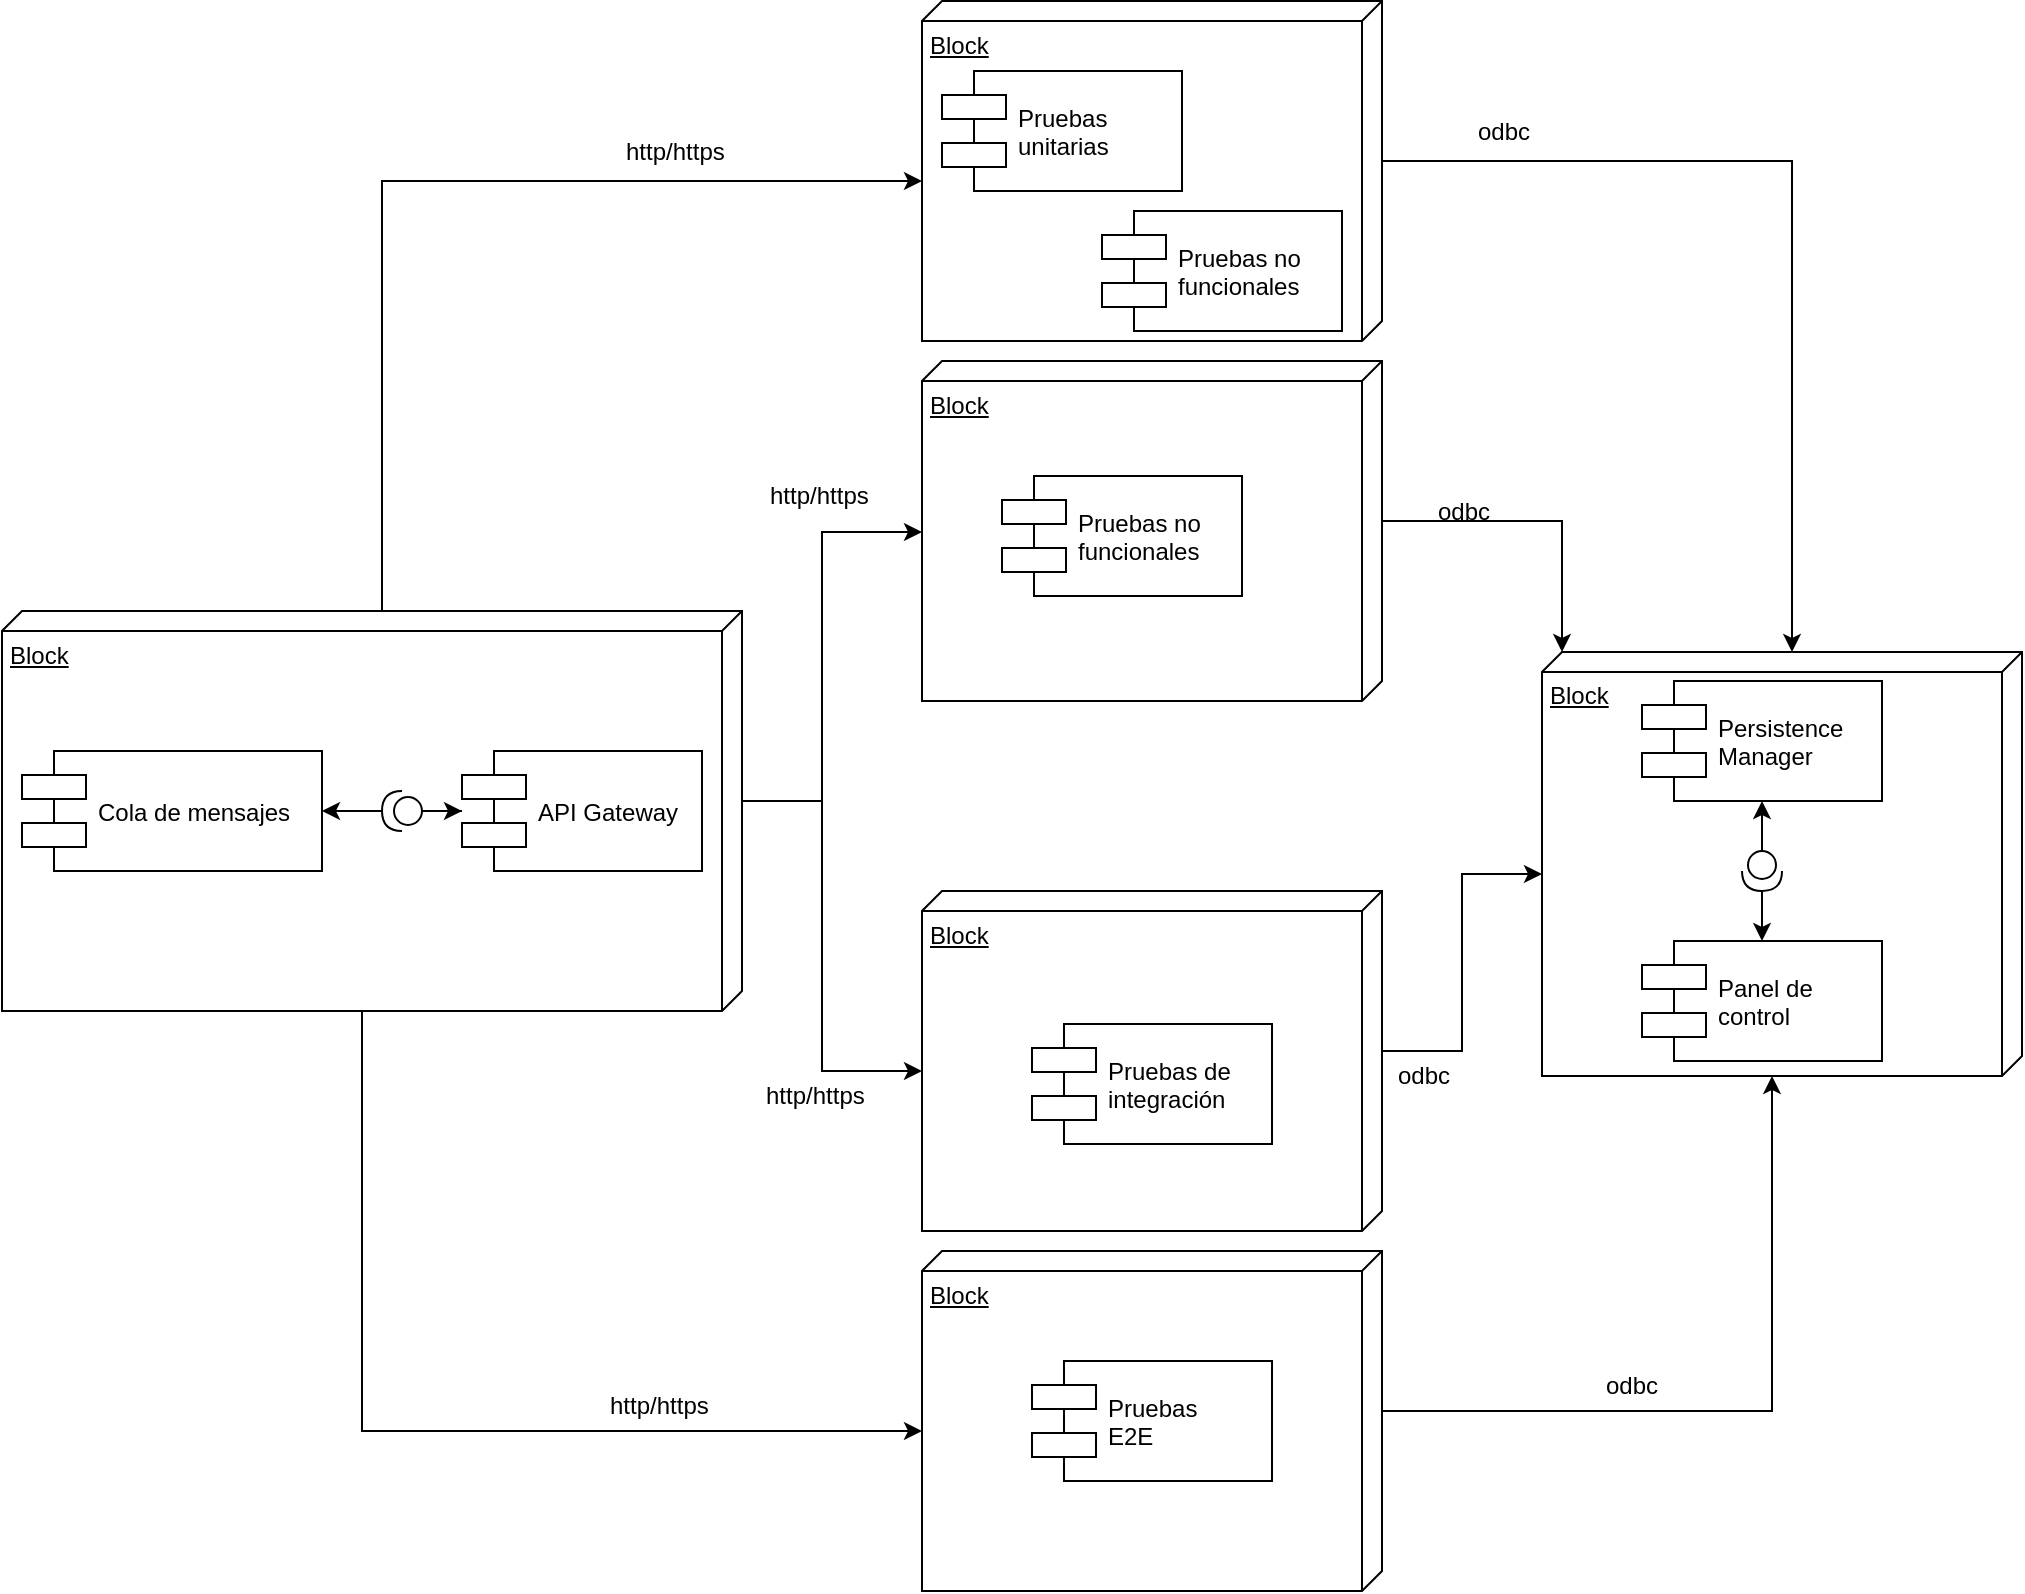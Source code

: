 <mxfile version="11.1.4" type="device"><diagram id="aY_K847EyMeKXDKdGplW" name="Page-1"><mxGraphModel dx="1646" dy="931" grid="1" gridSize="10" guides="1" tooltips="1" connect="1" arrows="1" fold="1" page="1" pageScale="1" pageWidth="827" pageHeight="1169" math="0" shadow="0"><root><mxCell id="0"/><mxCell id="1" parent="0"/><mxCell id="lZDjP8A5_pKXEH0jAWgb-29" style="edgeStyle=orthogonalEdgeStyle;rounded=0;orthogonalLoop=1;jettySize=auto;html=1;exitX=0;exitY=0;exitDx=0;exitDy=180;exitPerimeter=0;entryX=0;entryY=0;entryDx=90;entryDy=230;entryPerimeter=0;" edge="1" parent="1" source="lZDjP8A5_pKXEH0jAWgb-10" target="lZDjP8A5_pKXEH0jAWgb-13"><mxGeometry relative="1" as="geometry"/></mxCell><mxCell id="lZDjP8A5_pKXEH0jAWgb-30" style="edgeStyle=orthogonalEdgeStyle;rounded=0;orthogonalLoop=1;jettySize=auto;html=1;exitX=0;exitY=0;exitDx=95;exitDy=0;exitPerimeter=0;" edge="1" parent="1" source="lZDjP8A5_pKXEH0jAWgb-10" target="lZDjP8A5_pKXEH0jAWgb-16"><mxGeometry relative="1" as="geometry"><Array as="points"><mxPoint x="450" y="413"/><mxPoint x="450" y="278"/></Array></mxGeometry></mxCell><mxCell id="lZDjP8A5_pKXEH0jAWgb-31" style="edgeStyle=orthogonalEdgeStyle;rounded=0;orthogonalLoop=1;jettySize=auto;html=1;entryX=0;entryY=0;entryDx=90;entryDy=230;entryPerimeter=0;exitX=0;exitY=0;exitDx=95;exitDy=0;exitPerimeter=0;" edge="1" parent="1" source="lZDjP8A5_pKXEH0jAWgb-10" target="lZDjP8A5_pKXEH0jAWgb-17"><mxGeometry relative="1" as="geometry"><mxPoint x="380" y="537.5" as="sourcePoint"/><Array as="points"><mxPoint x="450" y="413"/><mxPoint x="450" y="548"/></Array></mxGeometry></mxCell><mxCell id="lZDjP8A5_pKXEH0jAWgb-42" style="edgeStyle=orthogonalEdgeStyle;rounded=0;orthogonalLoop=1;jettySize=auto;html=1;exitX=0;exitY=0;exitDx=200;exitDy=190;exitPerimeter=0;entryX=0;entryY=0;entryDx=90;entryDy=230;entryPerimeter=0;" edge="1" parent="1" source="lZDjP8A5_pKXEH0jAWgb-10" target="lZDjP8A5_pKXEH0jAWgb-18"><mxGeometry relative="1" as="geometry"/></mxCell><mxCell id="lZDjP8A5_pKXEH0jAWgb-10" value="Block" style="verticalAlign=top;align=left;spacingTop=8;spacingLeft=2;spacingRight=12;shape=cube;size=10;direction=south;fontStyle=4;html=1;" vertex="1" parent="1"><mxGeometry x="40" y="317.5" width="370" height="200" as="geometry"/></mxCell><mxCell id="lZDjP8A5_pKXEH0jAWgb-57" style="edgeStyle=orthogonalEdgeStyle;rounded=0;orthogonalLoop=1;jettySize=auto;html=1;exitX=0;exitY=0;exitDx=80;exitDy=0;exitPerimeter=0;entryX=0;entryY=0;entryDx=0;entryDy=115;entryPerimeter=0;" edge="1" parent="1" source="lZDjP8A5_pKXEH0jAWgb-13" target="lZDjP8A5_pKXEH0jAWgb-43"><mxGeometry relative="1" as="geometry"/></mxCell><mxCell id="lZDjP8A5_pKXEH0jAWgb-13" value="Block" style="verticalAlign=top;align=left;spacingTop=8;spacingLeft=2;spacingRight=12;shape=cube;size=10;direction=south;fontStyle=4;html=1;" vertex="1" parent="1"><mxGeometry x="500" y="12.5" width="230" height="170" as="geometry"/></mxCell><mxCell id="lZDjP8A5_pKXEH0jAWgb-15" value="Pruebas&#10;unitarias" style="shape=component;align=left;spacingLeft=36;" vertex="1" parent="1"><mxGeometry x="510" y="47.5" width="120" height="60" as="geometry"/></mxCell><mxCell id="lZDjP8A5_pKXEH0jAWgb-58" style="edgeStyle=orthogonalEdgeStyle;rounded=0;orthogonalLoop=1;jettySize=auto;html=1;exitX=0;exitY=0;exitDx=80;exitDy=0;exitPerimeter=0;entryX=0;entryY=0;entryDx=0;entryDy=230;entryPerimeter=0;" edge="1" parent="1" source="lZDjP8A5_pKXEH0jAWgb-16" target="lZDjP8A5_pKXEH0jAWgb-43"><mxGeometry relative="1" as="geometry"/></mxCell><mxCell id="lZDjP8A5_pKXEH0jAWgb-16" value="Block" style="verticalAlign=top;align=left;spacingTop=8;spacingLeft=2;spacingRight=12;shape=cube;size=10;direction=south;fontStyle=4;html=1;" vertex="1" parent="1"><mxGeometry x="500" y="192.5" width="230" height="170" as="geometry"/></mxCell><mxCell id="lZDjP8A5_pKXEH0jAWgb-59" style="edgeStyle=orthogonalEdgeStyle;rounded=0;orthogonalLoop=1;jettySize=auto;html=1;exitX=0;exitY=0;exitDx=80;exitDy=0;exitPerimeter=0;entryX=0;entryY=0;entryDx=111;entryDy=240;entryPerimeter=0;" edge="1" parent="1" source="lZDjP8A5_pKXEH0jAWgb-17" target="lZDjP8A5_pKXEH0jAWgb-43"><mxGeometry relative="1" as="geometry"/></mxCell><mxCell id="lZDjP8A5_pKXEH0jAWgb-17" value="Block" style="verticalAlign=top;align=left;spacingTop=8;spacingLeft=2;spacingRight=12;shape=cube;size=10;direction=south;fontStyle=4;html=1;" vertex="1" parent="1"><mxGeometry x="500" y="457.5" width="230" height="170" as="geometry"/></mxCell><mxCell id="lZDjP8A5_pKXEH0jAWgb-60" style="edgeStyle=orthogonalEdgeStyle;rounded=0;orthogonalLoop=1;jettySize=auto;html=1;exitX=0;exitY=0;exitDx=80;exitDy=0;exitPerimeter=0;entryX=0;entryY=0;entryDx=212;entryDy=125;entryPerimeter=0;" edge="1" parent="1" source="lZDjP8A5_pKXEH0jAWgb-18" target="lZDjP8A5_pKXEH0jAWgb-43"><mxGeometry relative="1" as="geometry"/></mxCell><mxCell id="lZDjP8A5_pKXEH0jAWgb-18" value="Block" style="verticalAlign=top;align=left;spacingTop=8;spacingLeft=2;spacingRight=12;shape=cube;size=10;direction=south;fontStyle=4;html=1;" vertex="1" parent="1"><mxGeometry x="500" y="637.5" width="230" height="170" as="geometry"/></mxCell><mxCell id="lZDjP8A5_pKXEH0jAWgb-19" value="Pruebas no&#10;funcionales" style="shape=component;align=left;spacingLeft=36;" vertex="1" parent="1"><mxGeometry x="590" y="117.5" width="120" height="60" as="geometry"/></mxCell><mxCell id="lZDjP8A5_pKXEH0jAWgb-20" value="Pruebas no&#10;funcionales" style="shape=component;align=left;spacingLeft=36;" vertex="1" parent="1"><mxGeometry x="540" y="250" width="120" height="60" as="geometry"/></mxCell><mxCell id="lZDjP8A5_pKXEH0jAWgb-22" value="Pruebas de &#10;integración" style="shape=component;align=left;spacingLeft=36;" vertex="1" parent="1"><mxGeometry x="555" y="524" width="120" height="60" as="geometry"/></mxCell><mxCell id="lZDjP8A5_pKXEH0jAWgb-24" value="Pruebas&#10;E2E" style="shape=component;align=left;spacingLeft=36;" vertex="1" parent="1"><mxGeometry x="555" y="692.5" width="120" height="60" as="geometry"/></mxCell><mxCell id="lZDjP8A5_pKXEH0jAWgb-33" value="http/https" style="text;html=1;resizable=0;points=[];autosize=1;align=left;verticalAlign=top;spacingTop=-4;" vertex="1" parent="1"><mxGeometry x="342" y="704.5" width="60" height="20" as="geometry"/></mxCell><mxCell id="lZDjP8A5_pKXEH0jAWgb-34" value="http/https" style="text;html=1;resizable=0;points=[];autosize=1;align=left;verticalAlign=top;spacingTop=-4;" vertex="1" parent="1"><mxGeometry x="420" y="550" width="60" height="20" as="geometry"/></mxCell><mxCell id="lZDjP8A5_pKXEH0jAWgb-35" value="http/https" style="text;html=1;resizable=0;points=[];autosize=1;align=left;verticalAlign=top;spacingTop=-4;" vertex="1" parent="1"><mxGeometry x="422" y="250" width="60" height="20" as="geometry"/></mxCell><mxCell id="lZDjP8A5_pKXEH0jAWgb-36" value="http/https" style="text;html=1;resizable=0;points=[];autosize=1;align=left;verticalAlign=top;spacingTop=-4;" vertex="1" parent="1"><mxGeometry x="350" y="77.5" width="60" height="20" as="geometry"/></mxCell><mxCell id="lZDjP8A5_pKXEH0jAWgb-37" value="Cola de mensajes" style="shape=component;align=left;spacingLeft=36;" vertex="1" parent="1"><mxGeometry x="50" y="387.5" width="150" height="60" as="geometry"/></mxCell><mxCell id="lZDjP8A5_pKXEH0jAWgb-38" value="API Gateway" style="shape=component;align=left;spacingLeft=36;" vertex="1" parent="1"><mxGeometry x="270" y="387.5" width="120" height="60" as="geometry"/></mxCell><mxCell id="lZDjP8A5_pKXEH0jAWgb-40" style="edgeStyle=orthogonalEdgeStyle;rounded=0;orthogonalLoop=1;jettySize=auto;html=1;exitX=1;exitY=0.5;exitDx=0;exitDy=0;exitPerimeter=0;" edge="1" parent="1" source="lZDjP8A5_pKXEH0jAWgb-39" target="lZDjP8A5_pKXEH0jAWgb-37"><mxGeometry relative="1" as="geometry"/></mxCell><mxCell id="lZDjP8A5_pKXEH0jAWgb-41" value="" style="edgeStyle=orthogonalEdgeStyle;rounded=0;orthogonalLoop=1;jettySize=auto;html=1;" edge="1" parent="1" source="lZDjP8A5_pKXEH0jAWgb-39" target="lZDjP8A5_pKXEH0jAWgb-38"><mxGeometry relative="1" as="geometry"/></mxCell><mxCell id="lZDjP8A5_pKXEH0jAWgb-39" value="" style="shape=providedRequiredInterface;html=1;verticalLabelPosition=bottom;rotation=180;" vertex="1" parent="1"><mxGeometry x="230" y="407.5" width="20" height="20" as="geometry"/></mxCell><mxCell id="lZDjP8A5_pKXEH0jAWgb-43" value="Block" style="verticalAlign=top;align=left;spacingTop=8;spacingLeft=2;spacingRight=12;shape=cube;size=10;direction=south;fontStyle=4;html=1;" vertex="1" parent="1"><mxGeometry x="810" y="338" width="240" height="212" as="geometry"/></mxCell><mxCell id="lZDjP8A5_pKXEH0jAWgb-52" value="Persistence &#10;Manager" style="shape=component;align=left;spacingLeft=36;" vertex="1" parent="1"><mxGeometry x="860" y="352.5" width="120" height="60" as="geometry"/></mxCell><mxCell id="lZDjP8A5_pKXEH0jAWgb-53" value="Panel de &#10;control" style="shape=component;align=left;spacingLeft=36;" vertex="1" parent="1"><mxGeometry x="860" y="482.5" width="120" height="60" as="geometry"/></mxCell><mxCell id="lZDjP8A5_pKXEH0jAWgb-54" value="" style="edgeStyle=none;rounded=0;orthogonalLoop=1;jettySize=auto;html=1;" edge="1" parent="1" source="lZDjP8A5_pKXEH0jAWgb-56" target="lZDjP8A5_pKXEH0jAWgb-53"><mxGeometry relative="1" as="geometry"/></mxCell><mxCell id="lZDjP8A5_pKXEH0jAWgb-55" value="" style="edgeStyle=none;rounded=0;orthogonalLoop=1;jettySize=auto;html=1;" edge="1" parent="1" source="lZDjP8A5_pKXEH0jAWgb-56" target="lZDjP8A5_pKXEH0jAWgb-52"><mxGeometry relative="1" as="geometry"/></mxCell><mxCell id="lZDjP8A5_pKXEH0jAWgb-56" value="" style="shape=providedRequiredInterface;html=1;verticalLabelPosition=bottom;rotation=90;" vertex="1" parent="1"><mxGeometry x="910" y="437.5" width="20" height="20" as="geometry"/></mxCell><mxCell id="lZDjP8A5_pKXEH0jAWgb-61" value="odbc" style="text;html=1;resizable=0;points=[];autosize=1;align=left;verticalAlign=top;spacingTop=-4;" vertex="1" parent="1"><mxGeometry x="756" y="257.5" width="40" height="20" as="geometry"/></mxCell><mxCell id="lZDjP8A5_pKXEH0jAWgb-62" value="odbc" style="text;html=1;resizable=0;points=[];autosize=1;align=left;verticalAlign=top;spacingTop=-4;" vertex="1" parent="1"><mxGeometry x="776" y="67.5" width="40" height="20" as="geometry"/></mxCell><mxCell id="lZDjP8A5_pKXEH0jAWgb-63" value="odbc" style="text;html=1;resizable=0;points=[];autosize=1;align=left;verticalAlign=top;spacingTop=-4;" vertex="1" parent="1"><mxGeometry x="736" y="540" width="40" height="20" as="geometry"/></mxCell><mxCell id="lZDjP8A5_pKXEH0jAWgb-64" value="odbc" style="text;html=1;resizable=0;points=[];autosize=1;align=left;verticalAlign=top;spacingTop=-4;" vertex="1" parent="1"><mxGeometry x="840" y="694.5" width="40" height="20" as="geometry"/></mxCell></root></mxGraphModel></diagram></mxfile>